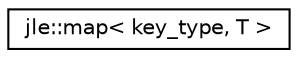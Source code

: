 digraph "Graphical Class Hierarchy"
{
  edge [fontname="Helvetica",fontsize="10",labelfontname="Helvetica",labelfontsize="10"];
  node [fontname="Helvetica",fontsize="10",shape=record];
  rankdir="LR";
  Node1 [label="jle::map\< key_type, T \>",height=0.2,width=0.4,color="black", fillcolor="white", style="filled",URL="$classjle_1_1map.html"];
}
